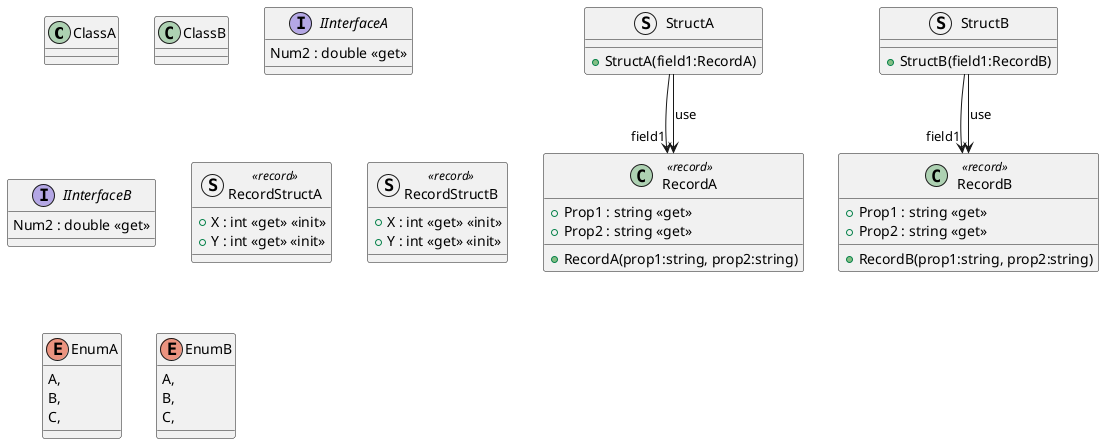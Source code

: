 ﻿@startuml
class ClassA {
}
class ClassB {
}
interface IInterfaceA {
    Num2 : double <<get>>
}
interface IInterfaceB {
    Num2 : double <<get>>
}
class RecordA <<record>> {
    + Prop1 : string <<get>>
    + Prop2 : string <<get>>
    + RecordA(prop1:string, prop2:string)
}
class RecordB <<record>> {
    + Prop1 : string <<get>>
    + Prop2 : string <<get>>
    + RecordB(prop1:string, prop2:string)
}
struct StructA {
    + StructA(field1:RecordA)
}
struct StructB {
    + StructB(field1:RecordB)
}
struct RecordStructA <<record>> {
    + X : int <<get>> <<init>>
    + Y : int <<get>> <<init>>
}
struct RecordStructB <<record>> {
    + X : int <<get>> <<init>>
    + Y : int <<get>> <<init>>
}
enum EnumA {
    A,
    B,
    C,
}
enum EnumB {
    A,
    B,
    C,
}
StructA --> "field1" RecordA
StructA --> RecordA : "use"
StructB --> "field1" RecordB
StructB --> RecordB : "use"
@enduml
